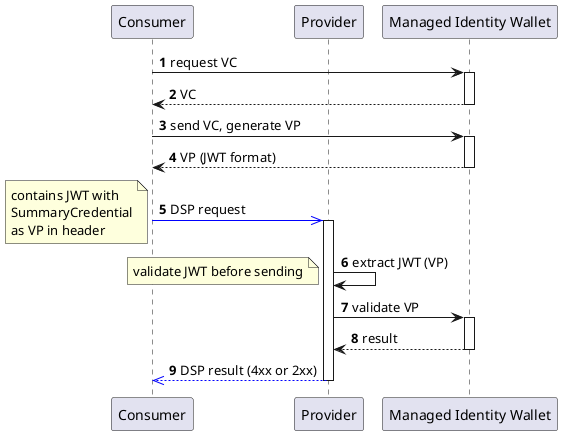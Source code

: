 @startuml
participant Consumer as cons
participant Provider as prov
participant "Managed Identity Wallet" as miw

autonumber

cons -> miw++: request VC
return VC
cons -> miw++: send VC, generate VP
return VP (JWT format)

cons -[#blue]>> prov ++: DSP request
note left: contains JWT with\nSummaryCredential\nas VP in header

prov -> prov: extract JWT (VP) 
note left: validate JWT before sending
prov -> miw ++ : validate VP
return result

return DSP result (4xx or 2xx)

@enduml